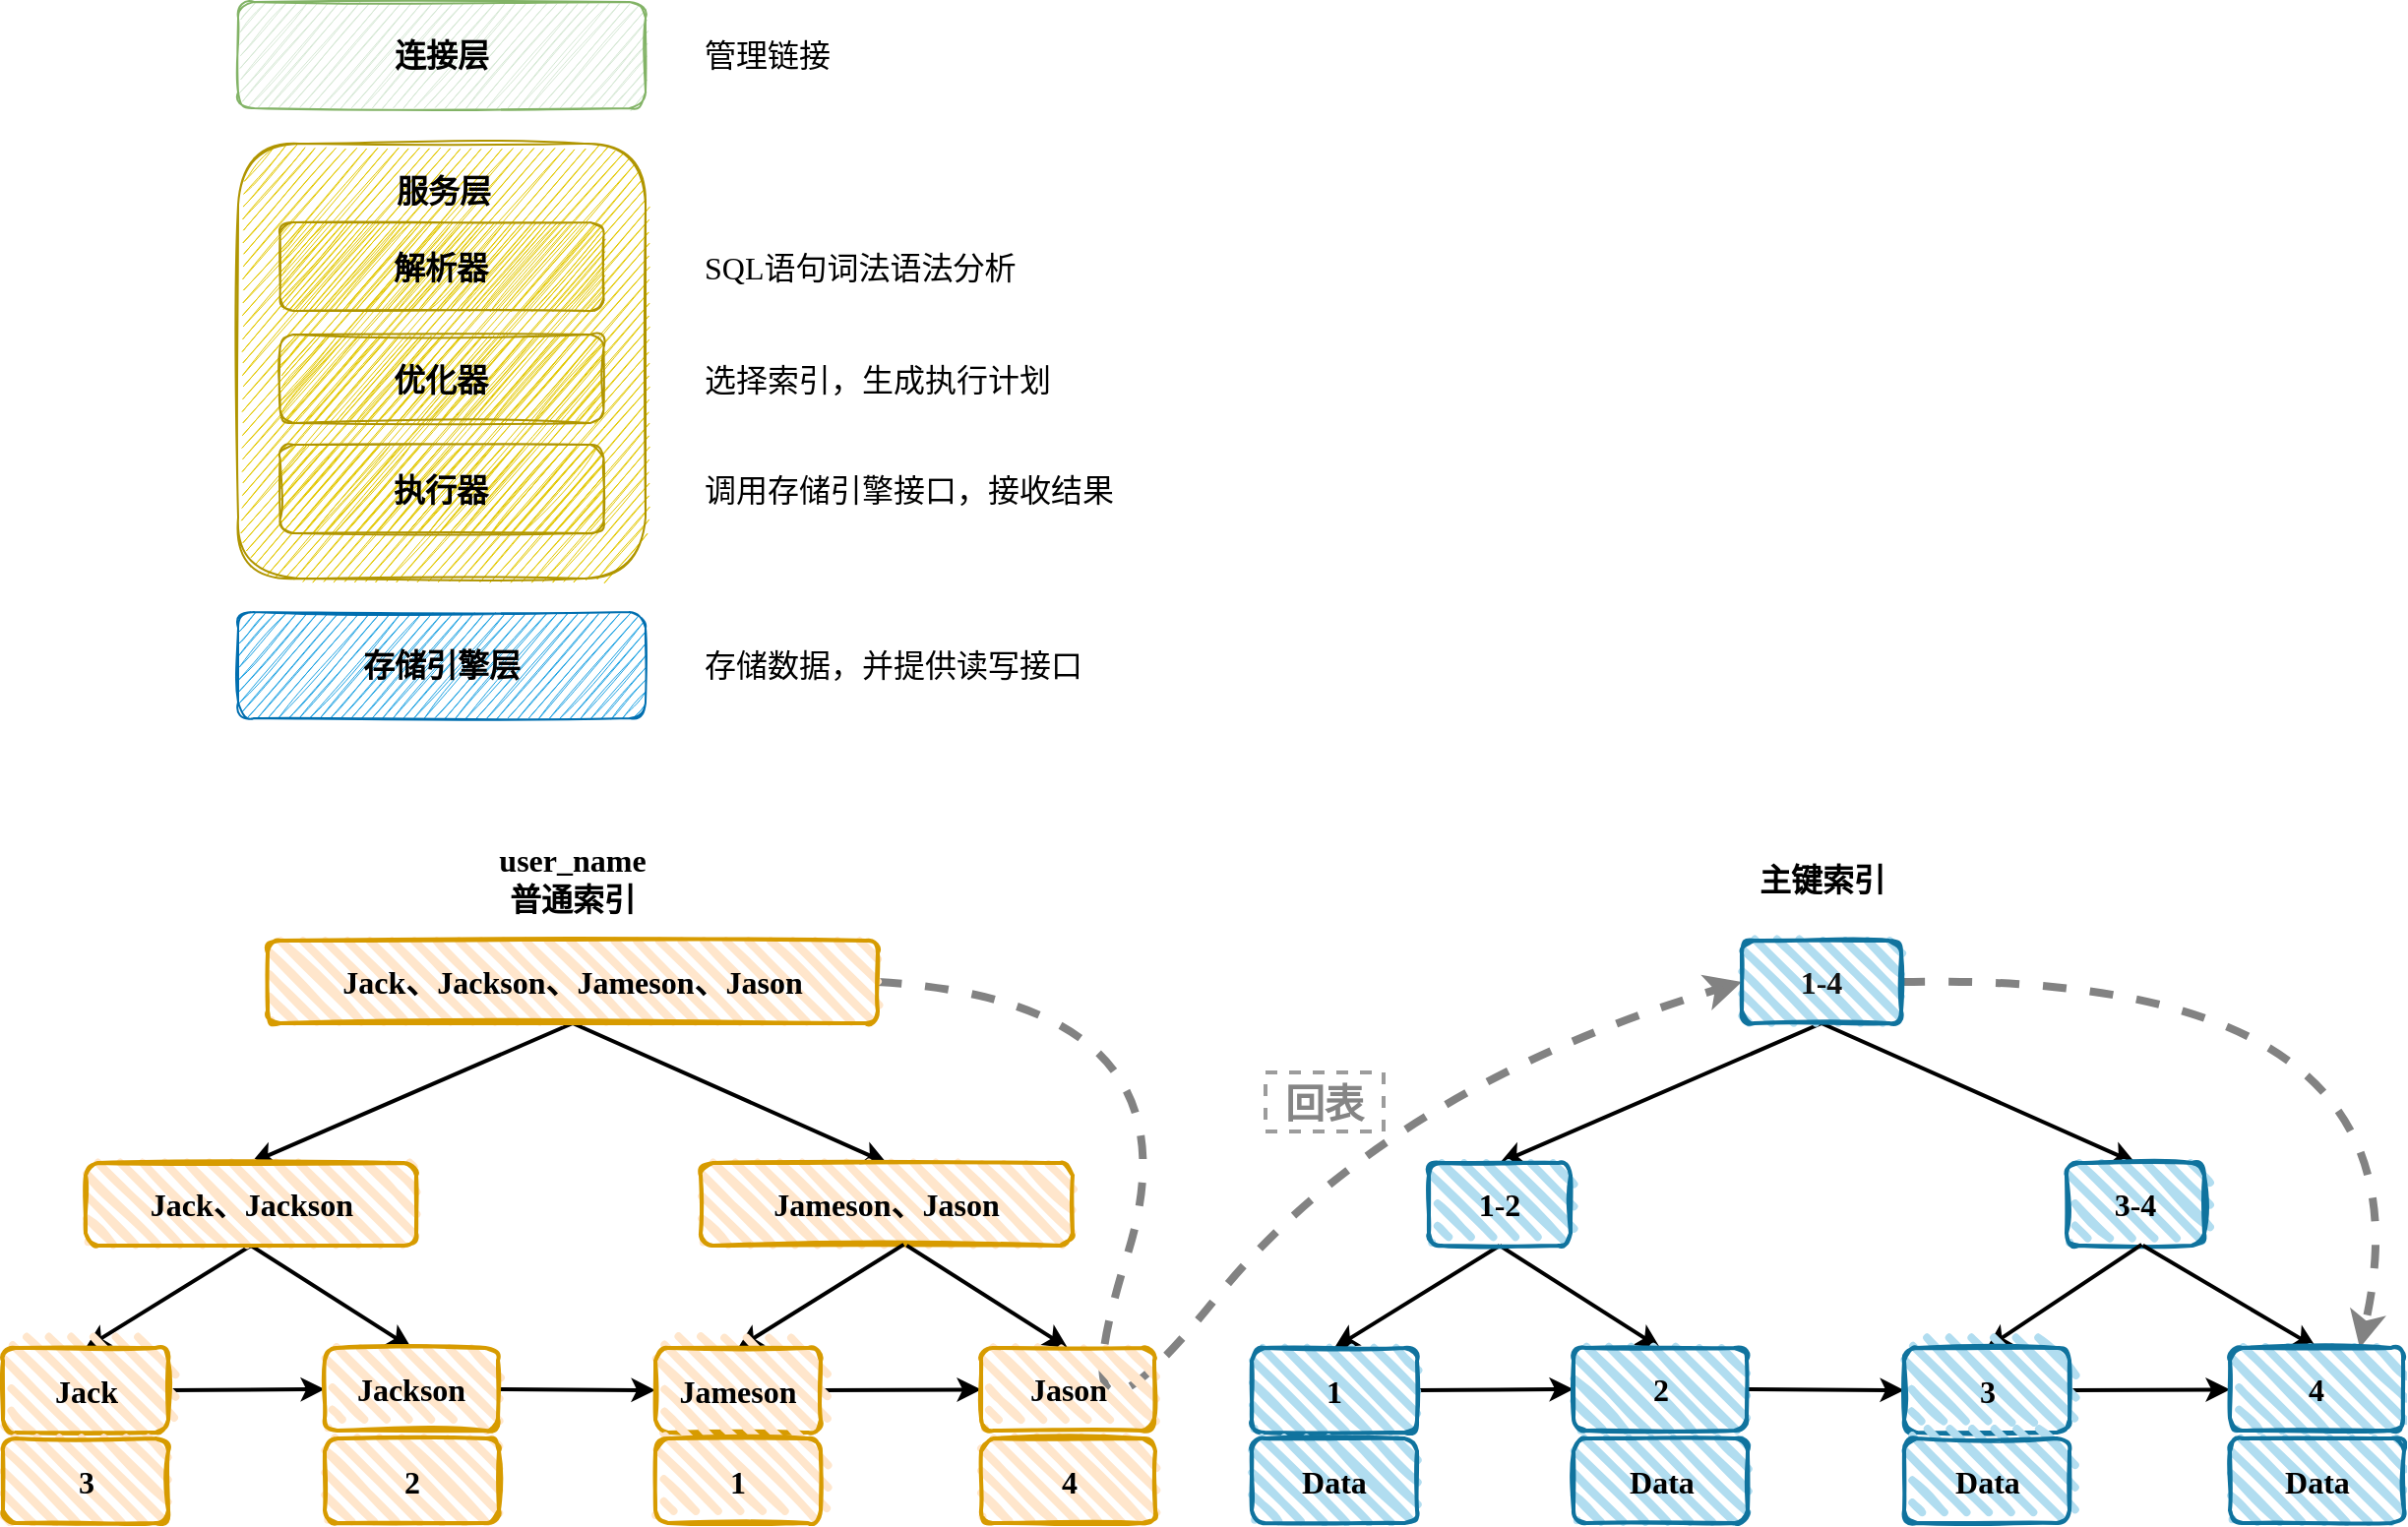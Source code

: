 <mxfile version="19.0.3" type="device"><diagram id="eG_phm_khSl0DUn-9ADn" name="第 1 页"><mxGraphModel dx="1351" dy="948" grid="0" gridSize="10" guides="1" tooltips="1" connect="1" arrows="1" fold="1" page="1" pageScale="1" pageWidth="1654" pageHeight="2336" math="0" shadow="0"><root><mxCell id="0"/><mxCell id="1" parent="0"/><mxCell id="CCRAk18xFJa4w-Vho-Yd-1" value="&lt;font face=&quot;Verdana&quot; style=&quot;font-size: 16px;&quot;&gt;连接层&lt;/font&gt;" style="rounded=1;whiteSpace=wrap;html=1;fillColor=#d5e8d4;strokeColor=#82b366;sketch=1;fontStyle=1" vertex="1" parent="1"><mxGeometry x="189" y="95" width="207" height="54" as="geometry"/></mxCell><mxCell id="CCRAk18xFJa4w-Vho-Yd-2" value="" style="rounded=1;whiteSpace=wrap;html=1;fillColor=#e3c800;strokeColor=#B09500;sketch=1;fontStyle=1;fontColor=#000000;" vertex="1" parent="1"><mxGeometry x="189" y="167" width="207" height="221" as="geometry"/></mxCell><mxCell id="CCRAk18xFJa4w-Vho-Yd-3" value="&lt;b&gt;服务层&lt;/b&gt;" style="text;html=1;align=center;verticalAlign=middle;resizable=0;points=[];autosize=1;strokeColor=none;fillColor=none;fontSize=16;fontFamily=Verdana;" vertex="1" parent="1"><mxGeometry x="263.5" y="179" width="58" height="23" as="geometry"/></mxCell><mxCell id="CCRAk18xFJa4w-Vho-Yd-4" value="&lt;font color=&quot;#000000&quot; face=&quot;Verdana&quot; style=&quot;font-size: 16px;&quot;&gt;存储引擎层&lt;/font&gt;" style="rounded=1;whiteSpace=wrap;html=1;fillColor=#1ba1e2;strokeColor=#006EAF;sketch=1;fontStyle=1;fontColor=#ffffff;" vertex="1" parent="1"><mxGeometry x="189" y="405" width="207" height="54" as="geometry"/></mxCell><mxCell id="CCRAk18xFJa4w-Vho-Yd-9" value="解析器" style="rounded=1;whiteSpace=wrap;html=1;sketch=1;fontFamily=Verdana;fontSize=16;fillColor=#e3c800;strokeColor=#B09500;fontStyle=1;fontColor=#000000;" vertex="1" parent="1"><mxGeometry x="210.28" y="207" width="164.44" height="45" as="geometry"/></mxCell><mxCell id="CCRAk18xFJa4w-Vho-Yd-10" value="优化器" style="rounded=1;whiteSpace=wrap;html=1;sketch=1;fontFamily=Verdana;fontSize=16;fillColor=#e3c800;strokeColor=#B09500;fontStyle=1;fontColor=#000000;" vertex="1" parent="1"><mxGeometry x="210.28" y="264" width="164.44" height="45" as="geometry"/></mxCell><mxCell id="CCRAk18xFJa4w-Vho-Yd-11" value="执行器" style="rounded=1;whiteSpace=wrap;html=1;sketch=1;fontFamily=Verdana;fontSize=16;fillColor=#e3c800;strokeColor=#B09500;fontStyle=1;fontColor=#000000;" vertex="1" parent="1"><mxGeometry x="210.28" y="320" width="164.44" height="45" as="geometry"/></mxCell><mxCell id="CCRAk18xFJa4w-Vho-Yd-15" value="管理链接" style="text;html=1;strokeColor=none;fillColor=none;align=left;verticalAlign=middle;whiteSpace=wrap;rounded=1;sketch=0;fontFamily=Verdana;fontSize=16;fontColor=#000000;shadow=0;glass=0;" vertex="1" parent="1"><mxGeometry x="424" y="107" width="90" height="30" as="geometry"/></mxCell><mxCell id="CCRAk18xFJa4w-Vho-Yd-16" value="SQL语句词法语法分析" style="text;html=1;strokeColor=none;fillColor=none;align=left;verticalAlign=middle;whiteSpace=wrap;rounded=1;sketch=0;fontFamily=Verdana;fontSize=16;fontColor=#000000;shadow=0;glass=0;" vertex="1" parent="1"><mxGeometry x="424" y="214.5" width="188" height="30" as="geometry"/></mxCell><mxCell id="CCRAk18xFJa4w-Vho-Yd-17" value="选择索引，生成执行计划" style="text;html=1;strokeColor=none;fillColor=none;align=left;verticalAlign=middle;whiteSpace=wrap;rounded=1;sketch=0;fontFamily=Verdana;fontSize=16;fontColor=#000000;shadow=0;glass=0;" vertex="1" parent="1"><mxGeometry x="424" y="271.5" width="188" height="30" as="geometry"/></mxCell><mxCell id="CCRAk18xFJa4w-Vho-Yd-18" value="调用存储引擎接口，接收结果" style="text;html=1;strokeColor=none;fillColor=none;align=left;verticalAlign=middle;whiteSpace=wrap;rounded=1;sketch=0;fontFamily=Verdana;fontSize=16;fontColor=#000000;shadow=0;glass=0;" vertex="1" parent="1"><mxGeometry x="424" y="327.5" width="231" height="30" as="geometry"/></mxCell><mxCell id="CCRAk18xFJa4w-Vho-Yd-19" value="存储数据，并提供读写接口" style="text;html=1;strokeColor=none;fillColor=none;align=left;verticalAlign=middle;whiteSpace=wrap;rounded=1;sketch=0;fontFamily=Verdana;fontSize=16;fontColor=#000000;shadow=0;glass=0;" vertex="1" parent="1"><mxGeometry x="424" y="417" width="209" height="30" as="geometry"/></mxCell><mxCell id="CCRAk18xFJa4w-Vho-Yd-24" style="rounded=0;orthogonalLoop=1;jettySize=auto;html=1;exitX=0.5;exitY=1;exitDx=0;exitDy=0;entryX=0.5;entryY=0;entryDx=0;entryDy=0;fontFamily=Verdana;fontSize=16;fontColor=#000000;strokeWidth=2;" edge="1" parent="1" source="CCRAk18xFJa4w-Vho-Yd-20" target="CCRAk18xFJa4w-Vho-Yd-22"><mxGeometry relative="1" as="geometry"/></mxCell><mxCell id="CCRAk18xFJa4w-Vho-Yd-25" style="edgeStyle=none;shape=connector;rounded=0;orthogonalLoop=1;jettySize=auto;html=1;exitX=0.5;exitY=1;exitDx=0;exitDy=0;entryX=0.5;entryY=0;entryDx=0;entryDy=0;labelBackgroundColor=default;fontFamily=Verdana;fontSize=16;fontColor=#000000;endArrow=classic;strokeColor=default;strokeWidth=2;" edge="1" parent="1" source="CCRAk18xFJa4w-Vho-Yd-20" target="CCRAk18xFJa4w-Vho-Yd-23"><mxGeometry relative="1" as="geometry"/></mxCell><mxCell id="CCRAk18xFJa4w-Vho-Yd-65" style="edgeStyle=none;shape=connector;curved=1;orthogonalLoop=1;jettySize=auto;html=1;exitX=1;exitY=0.5;exitDx=0;exitDy=0;entryX=0;entryY=0.5;entryDx=0;entryDy=0;dashed=1;labelBackgroundColor=default;fontFamily=Verdana;fontSize=16;fontColor=#FFFFFF;endArrow=classic;strokeColor=#828282;strokeWidth=4;" edge="1" parent="1" source="CCRAk18xFJa4w-Vho-Yd-20" target="CCRAk18xFJa4w-Vho-Yd-40"><mxGeometry relative="1" as="geometry"><Array as="points"><mxPoint x="681" y="603"/><mxPoint x="601" y="859"/><mxPoint x="771" y="648"/></Array></mxGeometry></mxCell><mxCell id="CCRAk18xFJa4w-Vho-Yd-20" value="&lt;b&gt;Jack、Jackson、Jameson、Jason&lt;/b&gt;" style="rounded=1;whiteSpace=wrap;html=1;strokeWidth=2;fillWeight=4;hachureGap=8;hachureAngle=45;fillColor=#ffe6cc;sketch=1;shadow=0;glass=0;fontFamily=Verdana;fontSize=16;strokeColor=#d79b00;" vertex="1" parent="1"><mxGeometry x="204" y="572" width="310" height="42" as="geometry"/></mxCell><mxCell id="CCRAk18xFJa4w-Vho-Yd-21" value="user_name&lt;br&gt;普通索引" style="text;html=1;strokeColor=none;fillColor=none;align=center;verticalAlign=middle;whiteSpace=wrap;rounded=0;shadow=0;glass=0;sketch=0;fontFamily=Verdana;fontSize=16;fontColor=#000000;fontStyle=1" vertex="1" parent="1"><mxGeometry x="302" y="523" width="114" height="36" as="geometry"/></mxCell><mxCell id="CCRAk18xFJa4w-Vho-Yd-28" style="edgeStyle=none;shape=connector;rounded=0;orthogonalLoop=1;jettySize=auto;html=1;exitX=0.5;exitY=1;exitDx=0;exitDy=0;entryX=0.5;entryY=0;entryDx=0;entryDy=0;labelBackgroundColor=default;fontFamily=Verdana;fontSize=16;fontColor=#000000;endArrow=classic;strokeColor=default;strokeWidth=2;" edge="1" parent="1" source="CCRAk18xFJa4w-Vho-Yd-22" target="CCRAk18xFJa4w-Vho-Yd-26"><mxGeometry relative="1" as="geometry"/></mxCell><mxCell id="CCRAk18xFJa4w-Vho-Yd-29" style="edgeStyle=none;shape=connector;rounded=0;orthogonalLoop=1;jettySize=auto;html=1;exitX=0.5;exitY=1;exitDx=0;exitDy=0;entryX=0.5;entryY=0;entryDx=0;entryDy=0;labelBackgroundColor=default;fontFamily=Verdana;fontSize=16;fontColor=#000000;endArrow=classic;strokeColor=default;strokeWidth=2;" edge="1" parent="1" source="CCRAk18xFJa4w-Vho-Yd-22" target="CCRAk18xFJa4w-Vho-Yd-27"><mxGeometry relative="1" as="geometry"/></mxCell><mxCell id="CCRAk18xFJa4w-Vho-Yd-22" value="&lt;b&gt;Jack、Jackson&lt;/b&gt;" style="rounded=1;whiteSpace=wrap;html=1;strokeWidth=2;fillWeight=4;hachureGap=8;hachureAngle=45;fillColor=#ffe6cc;sketch=1;shadow=0;glass=0;fontFamily=Verdana;fontSize=16;strokeColor=#d79b00;" vertex="1" parent="1"><mxGeometry x="111.5" y="685" width="168" height="42" as="geometry"/></mxCell><mxCell id="CCRAk18xFJa4w-Vho-Yd-23" value="&lt;b&gt;Jameson、Jason&lt;/b&gt;" style="rounded=1;whiteSpace=wrap;html=1;strokeWidth=2;fillWeight=4;hachureGap=8;hachureAngle=45;fillColor=#ffe6cc;sketch=1;shadow=0;glass=0;fontFamily=Verdana;fontSize=16;strokeColor=#d79b00;" vertex="1" parent="1"><mxGeometry x="424" y="685" width="189" height="42" as="geometry"/></mxCell><mxCell id="CCRAk18xFJa4w-Vho-Yd-56" style="edgeStyle=none;shape=connector;rounded=0;orthogonalLoop=1;jettySize=auto;html=1;exitX=1;exitY=0.5;exitDx=0;exitDy=0;entryX=0;entryY=0.5;entryDx=0;entryDy=0;labelBackgroundColor=default;fontFamily=Verdana;fontSize=16;fontColor=#121212;endArrow=classic;strokeColor=default;strokeWidth=2;" edge="1" parent="1" source="CCRAk18xFJa4w-Vho-Yd-26" target="CCRAk18xFJa4w-Vho-Yd-27"><mxGeometry relative="1" as="geometry"/></mxCell><mxCell id="CCRAk18xFJa4w-Vho-Yd-26" value="&lt;b&gt;Jack&lt;/b&gt;" style="rounded=1;whiteSpace=wrap;html=1;strokeWidth=2;fillWeight=4;hachureGap=8;hachureAngle=45;fillColor=#ffe6cc;sketch=1;shadow=0;glass=0;fontFamily=Verdana;fontSize=16;strokeColor=#d79b00;" vertex="1" parent="1"><mxGeometry x="69.5" y="779" width="84" height="43" as="geometry"/></mxCell><mxCell id="CCRAk18xFJa4w-Vho-Yd-57" style="edgeStyle=none;shape=connector;rounded=0;orthogonalLoop=1;jettySize=auto;html=1;exitX=1;exitY=0.5;exitDx=0;exitDy=0;entryX=0;entryY=0.5;entryDx=0;entryDy=0;labelBackgroundColor=default;fontFamily=Verdana;fontSize=16;fontColor=#121212;endArrow=classic;strokeColor=default;strokeWidth=2;" edge="1" parent="1" source="CCRAk18xFJa4w-Vho-Yd-27" target="CCRAk18xFJa4w-Vho-Yd-34"><mxGeometry relative="1" as="geometry"/></mxCell><mxCell id="CCRAk18xFJa4w-Vho-Yd-27" value="&lt;b&gt;Jackson&lt;/b&gt;" style="rounded=1;whiteSpace=wrap;html=1;strokeWidth=2;fillWeight=4;hachureGap=8;hachureAngle=45;fillColor=#ffe6cc;sketch=1;shadow=0;glass=0;fontFamily=Verdana;fontSize=16;strokeColor=#d79b00;" vertex="1" parent="1"><mxGeometry x="233" y="779" width="88" height="42" as="geometry"/></mxCell><mxCell id="CCRAk18xFJa4w-Vho-Yd-30" value="&lt;b&gt;3&lt;/b&gt;" style="rounded=1;whiteSpace=wrap;html=1;strokeWidth=2;fillWeight=4;hachureGap=8;hachureAngle=45;fillColor=#ffe6cc;sketch=1;shadow=0;glass=0;fontFamily=Verdana;fontSize=16;strokeColor=#d79b00;" vertex="1" parent="1"><mxGeometry x="69.5" y="825" width="84" height="43" as="geometry"/></mxCell><mxCell id="CCRAk18xFJa4w-Vho-Yd-31" value="&lt;b&gt;2&lt;/b&gt;" style="rounded=1;whiteSpace=wrap;html=1;strokeWidth=2;fillWeight=4;hachureGap=8;hachureAngle=45;fillColor=#ffe6cc;sketch=1;shadow=0;glass=0;fontFamily=Verdana;fontSize=16;strokeColor=#d79b00;" vertex="1" parent="1"><mxGeometry x="233" y="825" width="88.5" height="43" as="geometry"/></mxCell><mxCell id="CCRAk18xFJa4w-Vho-Yd-32" style="edgeStyle=none;shape=connector;rounded=0;orthogonalLoop=1;jettySize=auto;html=1;entryX=0.5;entryY=0;entryDx=0;entryDy=0;labelBackgroundColor=default;fontFamily=Verdana;fontSize=16;fontColor=#000000;endArrow=classic;strokeColor=default;strokeWidth=2;exitX=0.546;exitY=0.987;exitDx=0;exitDy=0;exitPerimeter=0;" edge="1" parent="1" target="CCRAk18xFJa4w-Vho-Yd-34" source="CCRAk18xFJa4w-Vho-Yd-23"><mxGeometry relative="1" as="geometry"><mxPoint x="531" y="760" as="sourcePoint"/></mxGeometry></mxCell><mxCell id="CCRAk18xFJa4w-Vho-Yd-33" style="edgeStyle=none;shape=connector;rounded=0;orthogonalLoop=1;jettySize=auto;html=1;entryX=0.5;entryY=0;entryDx=0;entryDy=0;labelBackgroundColor=default;fontFamily=Verdana;fontSize=16;fontColor=#000000;endArrow=classic;strokeColor=default;strokeWidth=2;exitX=0.554;exitY=0.998;exitDx=0;exitDy=0;exitPerimeter=0;" edge="1" parent="1" target="CCRAk18xFJa4w-Vho-Yd-35" source="CCRAk18xFJa4w-Vho-Yd-23"><mxGeometry relative="1" as="geometry"><mxPoint x="527" y="733" as="sourcePoint"/></mxGeometry></mxCell><mxCell id="CCRAk18xFJa4w-Vho-Yd-58" style="edgeStyle=none;shape=connector;rounded=0;orthogonalLoop=1;jettySize=auto;html=1;exitX=1;exitY=0.5;exitDx=0;exitDy=0;labelBackgroundColor=default;fontFamily=Verdana;fontSize=16;fontColor=#121212;endArrow=classic;strokeColor=default;strokeWidth=2;" edge="1" parent="1" source="CCRAk18xFJa4w-Vho-Yd-34" target="CCRAk18xFJa4w-Vho-Yd-35"><mxGeometry relative="1" as="geometry"/></mxCell><mxCell id="CCRAk18xFJa4w-Vho-Yd-34" value="&lt;b&gt;Jameson&lt;/b&gt;" style="rounded=1;whiteSpace=wrap;html=1;strokeWidth=2;fillWeight=4;hachureGap=8;hachureAngle=45;fillColor=#ffe6cc;sketch=1;shadow=0;glass=0;fontFamily=Verdana;fontSize=16;strokeColor=#d79b00;" vertex="1" parent="1"><mxGeometry x="401" y="779" width="84" height="43" as="geometry"/></mxCell><mxCell id="CCRAk18xFJa4w-Vho-Yd-35" value="&lt;b&gt;Jason&lt;/b&gt;" style="rounded=1;whiteSpace=wrap;html=1;strokeWidth=2;fillWeight=4;hachureGap=8;hachureAngle=45;fillColor=#ffe6cc;sketch=1;shadow=0;glass=0;fontFamily=Verdana;fontSize=16;strokeColor=#d79b00;" vertex="1" parent="1"><mxGeometry x="566.5" y="779" width="88" height="42" as="geometry"/></mxCell><mxCell id="CCRAk18xFJa4w-Vho-Yd-36" value="&lt;b&gt;1&lt;/b&gt;" style="rounded=1;whiteSpace=wrap;html=1;strokeWidth=2;fillWeight=4;hachureGap=8;hachureAngle=45;fillColor=#ffe6cc;sketch=1;shadow=0;glass=0;fontFamily=Verdana;fontSize=16;strokeColor=#d79b00;" vertex="1" parent="1"><mxGeometry x="401" y="825" width="84" height="43" as="geometry"/></mxCell><mxCell id="CCRAk18xFJa4w-Vho-Yd-37" value="&lt;b&gt;4&lt;/b&gt;" style="rounded=1;whiteSpace=wrap;html=1;strokeWidth=2;fillWeight=4;hachureGap=8;hachureAngle=45;fillColor=#ffe6cc;sketch=1;shadow=0;glass=0;fontFamily=Verdana;fontSize=16;strokeColor=#d79b00;" vertex="1" parent="1"><mxGeometry x="566.5" y="825" width="88.5" height="43" as="geometry"/></mxCell><mxCell id="CCRAk18xFJa4w-Vho-Yd-38" style="rounded=0;orthogonalLoop=1;jettySize=auto;html=1;exitX=0.5;exitY=1;exitDx=0;exitDy=0;entryX=0.5;entryY=0;entryDx=0;entryDy=0;fontFamily=Verdana;fontSize=16;fontColor=#000000;strokeWidth=2;" edge="1" parent="1" source="CCRAk18xFJa4w-Vho-Yd-40" target="CCRAk18xFJa4w-Vho-Yd-44"><mxGeometry relative="1" as="geometry"/></mxCell><mxCell id="CCRAk18xFJa4w-Vho-Yd-39" style="edgeStyle=none;shape=connector;rounded=0;orthogonalLoop=1;jettySize=auto;html=1;exitX=0.5;exitY=1;exitDx=0;exitDy=0;entryX=0.5;entryY=0;entryDx=0;entryDy=0;labelBackgroundColor=default;fontFamily=Verdana;fontSize=16;fontColor=#000000;endArrow=classic;strokeColor=default;strokeWidth=2;" edge="1" parent="1" source="CCRAk18xFJa4w-Vho-Yd-40" target="CCRAk18xFJa4w-Vho-Yd-45"><mxGeometry relative="1" as="geometry"/></mxCell><mxCell id="CCRAk18xFJa4w-Vho-Yd-67" style="edgeStyle=none;shape=connector;curved=1;orthogonalLoop=1;jettySize=auto;html=1;exitX=1;exitY=0.5;exitDx=0;exitDy=0;entryX=0.75;entryY=0;entryDx=0;entryDy=0;dashed=1;labelBackgroundColor=default;fontFamily=Verdana;fontSize=20;fontColor=#858585;endArrow=classic;strokeColor=#828282;strokeWidth=4;" edge="1" parent="1" source="CCRAk18xFJa4w-Vho-Yd-40" target="CCRAk18xFJa4w-Vho-Yd-53"><mxGeometry relative="1" as="geometry"><Array as="points"><mxPoint x="1311" y="587"/></Array></mxGeometry></mxCell><mxCell id="CCRAk18xFJa4w-Vho-Yd-40" value="&lt;b&gt;&lt;font color=&quot;#121212&quot;&gt;1-4&lt;/font&gt;&lt;/b&gt;" style="rounded=1;whiteSpace=wrap;html=1;strokeWidth=2;fillWeight=4;hachureGap=8;hachureAngle=45;fillColor=#b1ddf0;sketch=1;shadow=0;glass=0;fontFamily=Verdana;fontSize=16;strokeColor=#10739e;" vertex="1" parent="1"><mxGeometry x="953" y="572" width="81" height="42" as="geometry"/></mxCell><mxCell id="CCRAk18xFJa4w-Vho-Yd-41" value="主键索引" style="text;html=1;strokeColor=none;fillColor=none;align=center;verticalAlign=middle;whiteSpace=wrap;rounded=0;shadow=0;glass=0;sketch=0;fontFamily=Verdana;fontSize=16;fontColor=#000000;fontStyle=1" vertex="1" parent="1"><mxGeometry x="936.5" y="523" width="114" height="36" as="geometry"/></mxCell><mxCell id="CCRAk18xFJa4w-Vho-Yd-42" style="edgeStyle=none;shape=connector;rounded=0;orthogonalLoop=1;jettySize=auto;html=1;exitX=0.5;exitY=1;exitDx=0;exitDy=0;entryX=0.5;entryY=0;entryDx=0;entryDy=0;labelBackgroundColor=default;fontFamily=Verdana;fontSize=16;fontColor=#000000;endArrow=classic;strokeColor=default;strokeWidth=2;" edge="1" parent="1" source="CCRAk18xFJa4w-Vho-Yd-44" target="CCRAk18xFJa4w-Vho-Yd-46"><mxGeometry relative="1" as="geometry"/></mxCell><mxCell id="CCRAk18xFJa4w-Vho-Yd-43" style="edgeStyle=none;shape=connector;rounded=0;orthogonalLoop=1;jettySize=auto;html=1;exitX=0.5;exitY=1;exitDx=0;exitDy=0;entryX=0.5;entryY=0;entryDx=0;entryDy=0;labelBackgroundColor=default;fontFamily=Verdana;fontSize=16;fontColor=#000000;endArrow=classic;strokeColor=default;strokeWidth=2;" edge="1" parent="1" source="CCRAk18xFJa4w-Vho-Yd-44" target="CCRAk18xFJa4w-Vho-Yd-47"><mxGeometry relative="1" as="geometry"/></mxCell><mxCell id="CCRAk18xFJa4w-Vho-Yd-44" value="&lt;b&gt;1-2&lt;/b&gt;" style="rounded=1;whiteSpace=wrap;html=1;strokeWidth=2;fillWeight=4;hachureGap=8;hachureAngle=45;fillColor=#b1ddf0;sketch=1;shadow=0;glass=0;fontFamily=Verdana;fontSize=16;strokeColor=#10739e;" vertex="1" parent="1"><mxGeometry x="794" y="685" width="72" height="42" as="geometry"/></mxCell><mxCell id="CCRAk18xFJa4w-Vho-Yd-45" value="&lt;b&gt;3-4&lt;/b&gt;" style="rounded=1;whiteSpace=wrap;html=1;strokeWidth=2;fillWeight=4;hachureGap=8;hachureAngle=45;fillColor=#b1ddf0;sketch=1;shadow=0;glass=0;fontFamily=Verdana;fontSize=16;strokeColor=#10739e;" vertex="1" parent="1"><mxGeometry x="1118" y="685" width="70" height="42" as="geometry"/></mxCell><mxCell id="CCRAk18xFJa4w-Vho-Yd-59" style="edgeStyle=none;shape=connector;rounded=0;orthogonalLoop=1;jettySize=auto;html=1;exitX=1;exitY=0.5;exitDx=0;exitDy=0;entryX=0;entryY=0.5;entryDx=0;entryDy=0;labelBackgroundColor=default;fontFamily=Verdana;fontSize=16;fontColor=#121212;endArrow=classic;strokeColor=default;strokeWidth=2;" edge="1" parent="1" source="CCRAk18xFJa4w-Vho-Yd-46" target="CCRAk18xFJa4w-Vho-Yd-47"><mxGeometry relative="1" as="geometry"/></mxCell><mxCell id="CCRAk18xFJa4w-Vho-Yd-46" value="&lt;b&gt;1&lt;/b&gt;" style="rounded=1;whiteSpace=wrap;html=1;strokeWidth=2;fillWeight=4;hachureGap=8;hachureAngle=45;fillColor=#b1ddf0;sketch=1;shadow=0;glass=0;fontFamily=Verdana;fontSize=16;strokeColor=#10739e;" vertex="1" parent="1"><mxGeometry x="704" y="779" width="84" height="43" as="geometry"/></mxCell><mxCell id="CCRAk18xFJa4w-Vho-Yd-60" style="edgeStyle=none;shape=connector;rounded=0;orthogonalLoop=1;jettySize=auto;html=1;exitX=1;exitY=0.5;exitDx=0;exitDy=0;entryX=0;entryY=0.5;entryDx=0;entryDy=0;labelBackgroundColor=default;fontFamily=Verdana;fontSize=16;fontColor=#121212;endArrow=classic;strokeColor=default;strokeWidth=2;" edge="1" parent="1" source="CCRAk18xFJa4w-Vho-Yd-47" target="CCRAk18xFJa4w-Vho-Yd-52"><mxGeometry relative="1" as="geometry"/></mxCell><mxCell id="CCRAk18xFJa4w-Vho-Yd-47" value="&lt;b&gt;2&lt;/b&gt;" style="rounded=1;whiteSpace=wrap;html=1;strokeWidth=2;fillWeight=4;hachureGap=8;hachureAngle=45;fillColor=#b1ddf0;sketch=1;shadow=0;glass=0;fontFamily=Verdana;fontSize=16;strokeColor=#10739e;" vertex="1" parent="1"><mxGeometry x="867.5" y="779" width="88" height="42" as="geometry"/></mxCell><mxCell id="CCRAk18xFJa4w-Vho-Yd-48" value="&lt;b&gt;Data&lt;/b&gt;" style="rounded=1;whiteSpace=wrap;html=1;strokeWidth=2;fillWeight=4;hachureGap=8;hachureAngle=45;fillColor=#b1ddf0;sketch=1;shadow=0;glass=0;fontFamily=Verdana;fontSize=16;strokeColor=#10739e;" vertex="1" parent="1"><mxGeometry x="704" y="825" width="84" height="43" as="geometry"/></mxCell><mxCell id="CCRAk18xFJa4w-Vho-Yd-49" value="&lt;b&gt;Data&lt;/b&gt;" style="rounded=1;whiteSpace=wrap;html=1;strokeWidth=2;fillWeight=4;hachureGap=8;hachureAngle=45;fillColor=#b1ddf0;sketch=1;shadow=0;glass=0;fontFamily=Verdana;fontSize=16;strokeColor=#10739e;" vertex="1" parent="1"><mxGeometry x="867.5" y="825" width="88.5" height="43" as="geometry"/></mxCell><mxCell id="CCRAk18xFJa4w-Vho-Yd-50" style="edgeStyle=none;shape=connector;rounded=0;orthogonalLoop=1;jettySize=auto;html=1;entryX=0.5;entryY=0;entryDx=0;entryDy=0;labelBackgroundColor=default;fontFamily=Verdana;fontSize=16;fontColor=#000000;endArrow=classic;strokeColor=default;strokeWidth=2;exitX=0.546;exitY=0.987;exitDx=0;exitDy=0;exitPerimeter=0;" edge="1" parent="1" source="CCRAk18xFJa4w-Vho-Yd-45" target="CCRAk18xFJa4w-Vho-Yd-52"><mxGeometry relative="1" as="geometry"><mxPoint x="1165.5" y="760" as="sourcePoint"/></mxGeometry></mxCell><mxCell id="CCRAk18xFJa4w-Vho-Yd-51" style="edgeStyle=none;shape=connector;rounded=0;orthogonalLoop=1;jettySize=auto;html=1;entryX=0.5;entryY=0;entryDx=0;entryDy=0;labelBackgroundColor=default;fontFamily=Verdana;fontSize=16;fontColor=#000000;endArrow=classic;strokeColor=default;strokeWidth=2;exitX=0.554;exitY=0.998;exitDx=0;exitDy=0;exitPerimeter=0;" edge="1" parent="1" source="CCRAk18xFJa4w-Vho-Yd-45" target="CCRAk18xFJa4w-Vho-Yd-53"><mxGeometry relative="1" as="geometry"><mxPoint x="1161.5" y="733" as="sourcePoint"/></mxGeometry></mxCell><mxCell id="CCRAk18xFJa4w-Vho-Yd-61" style="edgeStyle=none;shape=connector;rounded=0;orthogonalLoop=1;jettySize=auto;html=1;exitX=1;exitY=0.5;exitDx=0;exitDy=0;labelBackgroundColor=default;fontFamily=Verdana;fontSize=16;fontColor=#121212;endArrow=classic;strokeColor=default;strokeWidth=2;" edge="1" parent="1" source="CCRAk18xFJa4w-Vho-Yd-52" target="CCRAk18xFJa4w-Vho-Yd-53"><mxGeometry relative="1" as="geometry"/></mxCell><mxCell id="CCRAk18xFJa4w-Vho-Yd-52" value="&lt;b&gt;3&lt;/b&gt;" style="rounded=1;whiteSpace=wrap;html=1;strokeWidth=2;fillWeight=4;hachureGap=8;hachureAngle=45;fillColor=#b1ddf0;sketch=1;shadow=0;glass=0;fontFamily=Verdana;fontSize=16;strokeColor=#10739e;" vertex="1" parent="1"><mxGeometry x="1035.5" y="779" width="84" height="43" as="geometry"/></mxCell><mxCell id="CCRAk18xFJa4w-Vho-Yd-53" value="&lt;b&gt;4&lt;/b&gt;" style="rounded=1;whiteSpace=wrap;html=1;strokeWidth=2;fillWeight=4;hachureGap=8;hachureAngle=45;fillColor=#b1ddf0;sketch=1;shadow=0;glass=0;fontFamily=Verdana;fontSize=16;strokeColor=#10739e;" vertex="1" parent="1"><mxGeometry x="1201" y="779" width="88" height="42" as="geometry"/></mxCell><mxCell id="CCRAk18xFJa4w-Vho-Yd-54" value="&lt;b&gt;Data&lt;/b&gt;" style="rounded=1;whiteSpace=wrap;html=1;strokeWidth=2;fillWeight=4;hachureGap=8;hachureAngle=45;fillColor=#b1ddf0;sketch=1;shadow=0;glass=0;fontFamily=Verdana;fontSize=16;strokeColor=#10739e;" vertex="1" parent="1"><mxGeometry x="1035.5" y="825" width="84" height="43" as="geometry"/></mxCell><mxCell id="CCRAk18xFJa4w-Vho-Yd-55" value="&lt;b&gt;Data&lt;/b&gt;" style="rounded=1;whiteSpace=wrap;html=1;strokeWidth=2;fillWeight=4;hachureGap=8;hachureAngle=45;fillColor=#b1ddf0;sketch=1;shadow=0;glass=0;fontFamily=Verdana;fontSize=16;strokeColor=#10739e;" vertex="1" parent="1"><mxGeometry x="1201" y="825" width="88.5" height="43" as="geometry"/></mxCell><mxCell id="CCRAk18xFJa4w-Vho-Yd-66" value="&lt;font size=&quot;1&quot; color=&quot;#858585&quot;&gt;&lt;b style=&quot;font-size: 20px;&quot;&gt;回表&lt;/b&gt;&lt;/font&gt;" style="text;html=1;strokeColor=#9C9C9C;fillColor=none;align=center;verticalAlign=middle;whiteSpace=wrap;rounded=0;shadow=0;glass=0;sketch=0;fontFamily=Verdana;fontSize=16;fontColor=#FFFFFF;dashed=1;strokeWidth=2;" vertex="1" parent="1"><mxGeometry x="711" y="639" width="60" height="30" as="geometry"/></mxCell></root></mxGraphModel></diagram></mxfile>
